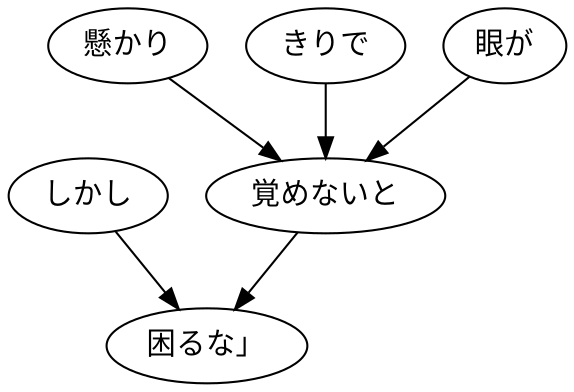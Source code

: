 digraph graph5417 {
	node0 [label="しかし"];
	node1 [label="懸かり"];
	node2 [label="きりで"];
	node3 [label="眼が"];
	node4 [label="覚めないと"];
	node5 [label="困るな」"];
	node0 -> node5;
	node1 -> node4;
	node2 -> node4;
	node3 -> node4;
	node4 -> node5;
}
